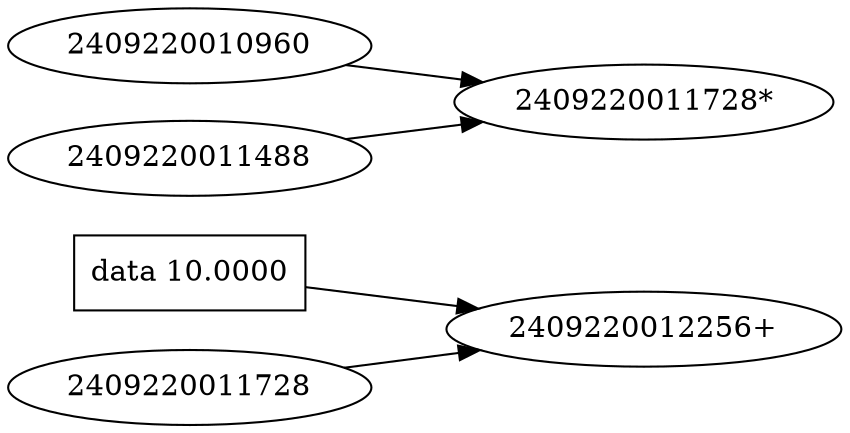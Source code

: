 digraph {
	graph [rankdir=LR]
	2409220012688 [label="{data 10.0000}" shape=record]
	2409220010960 -> "2409220011728*"
	2409220011488 -> "2409220011728*"
	2409220011728 -> "2409220012256+"
	2409220012688 -> "2409220012256+"
}
